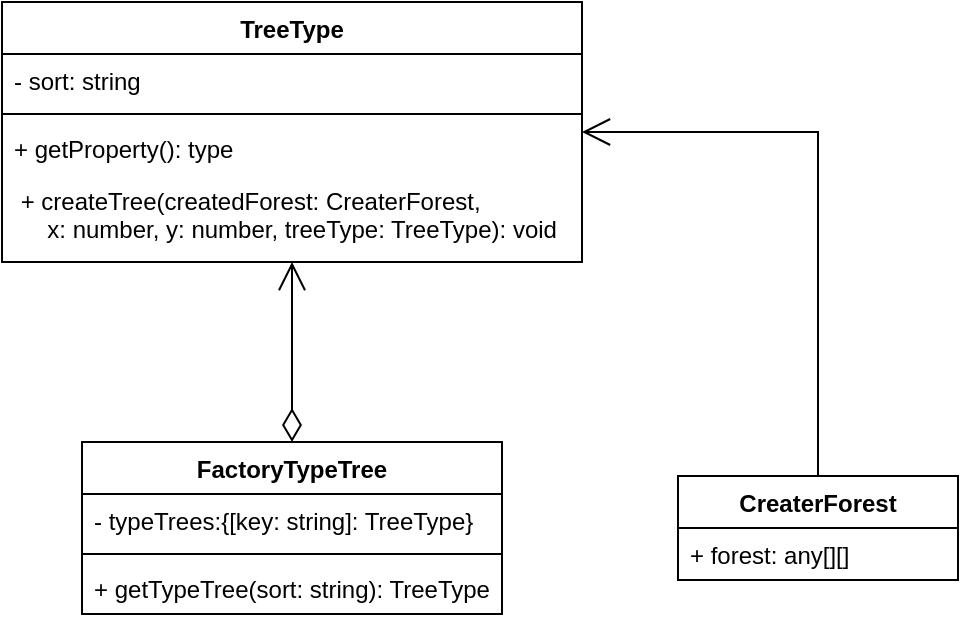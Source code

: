 <mxfile version="20.6.0" type="device"><diagram id="qWAjnsm1FL_qJ0qhbx2F" name="Сторінка-1"><mxGraphModel dx="1182" dy="675" grid="1" gridSize="10" guides="1" tooltips="1" connect="1" arrows="1" fold="1" page="1" pageScale="1" pageWidth="583" pageHeight="413" math="0" shadow="0"><root><mxCell id="0"/><mxCell id="1" parent="0"/><mxCell id="XIel1fYFiqZNyzMEJWXl-1" value="TreeType" style="swimlane;fontStyle=1;align=center;verticalAlign=top;childLayout=stackLayout;horizontal=1;startSize=26;horizontalStack=0;resizeParent=1;resizeParentMax=0;resizeLast=0;collapsible=1;marginBottom=0;" parent="1" vertex="1"><mxGeometry x="42" y="40" width="290" height="130" as="geometry"/></mxCell><mxCell id="XIel1fYFiqZNyzMEJWXl-2" value="- sort: string" style="text;strokeColor=none;fillColor=none;align=left;verticalAlign=top;spacingLeft=4;spacingRight=4;overflow=hidden;rotatable=0;points=[[0,0.5],[1,0.5]];portConstraint=eastwest;" parent="XIel1fYFiqZNyzMEJWXl-1" vertex="1"><mxGeometry y="26" width="290" height="26" as="geometry"/></mxCell><mxCell id="XIel1fYFiqZNyzMEJWXl-3" value="" style="line;strokeWidth=1;fillColor=none;align=left;verticalAlign=middle;spacingTop=-1;spacingLeft=3;spacingRight=3;rotatable=0;labelPosition=right;points=[];portConstraint=eastwest;strokeColor=inherit;" parent="XIel1fYFiqZNyzMEJWXl-1" vertex="1"><mxGeometry y="52" width="290" height="8" as="geometry"/></mxCell><mxCell id="XIel1fYFiqZNyzMEJWXl-4" value="+ getProperty(): type" style="text;strokeColor=none;fillColor=none;align=left;verticalAlign=top;spacingLeft=4;spacingRight=4;overflow=hidden;rotatable=0;points=[[0,0.5],[1,0.5]];portConstraint=eastwest;" parent="XIel1fYFiqZNyzMEJWXl-1" vertex="1"><mxGeometry y="60" width="290" height="26" as="geometry"/></mxCell><mxCell id="kCIEajbzVrNb8BUCYFAO-1" value=" + createTree(createdForest: CreaterForest, &#10;     x: number, y: number, treeType: TreeType): void" style="text;strokeColor=none;fillColor=none;align=left;verticalAlign=top;spacingLeft=4;spacingRight=4;overflow=hidden;rotatable=0;points=[[0,0.5],[1,0.5]];portConstraint=eastwest;" parent="XIel1fYFiqZNyzMEJWXl-1" vertex="1"><mxGeometry y="86" width="290" height="44" as="geometry"/></mxCell><mxCell id="kCIEajbzVrNb8BUCYFAO-2" value="FactoryTypeTree" style="swimlane;fontStyle=1;align=center;verticalAlign=top;childLayout=stackLayout;horizontal=1;startSize=26;horizontalStack=0;resizeParent=1;resizeParentMax=0;resizeLast=0;collapsible=1;marginBottom=0;" parent="1" vertex="1"><mxGeometry x="82" y="260" width="210" height="86" as="geometry"/></mxCell><mxCell id="kCIEajbzVrNb8BUCYFAO-3" value="- typeTrees:{[key: string]: TreeType}" style="text;strokeColor=none;fillColor=none;align=left;verticalAlign=top;spacingLeft=4;spacingRight=4;overflow=hidden;rotatable=0;points=[[0,0.5],[1,0.5]];portConstraint=eastwest;" parent="kCIEajbzVrNb8BUCYFAO-2" vertex="1"><mxGeometry y="26" width="210" height="26" as="geometry"/></mxCell><mxCell id="kCIEajbzVrNb8BUCYFAO-4" value="" style="line;strokeWidth=1;fillColor=none;align=left;verticalAlign=middle;spacingTop=-1;spacingLeft=3;spacingRight=3;rotatable=0;labelPosition=right;points=[];portConstraint=eastwest;strokeColor=inherit;" parent="kCIEajbzVrNb8BUCYFAO-2" vertex="1"><mxGeometry y="52" width="210" height="8" as="geometry"/></mxCell><mxCell id="kCIEajbzVrNb8BUCYFAO-5" value="+ getTypeTree(sort: string): TreeType" style="text;strokeColor=none;fillColor=none;align=left;verticalAlign=top;spacingLeft=4;spacingRight=4;overflow=hidden;rotatable=0;points=[[0,0.5],[1,0.5]];portConstraint=eastwest;" parent="kCIEajbzVrNb8BUCYFAO-2" vertex="1"><mxGeometry y="60" width="210" height="26" as="geometry"/></mxCell><mxCell id="kCIEajbzVrNb8BUCYFAO-11" value="CreaterForest" style="swimlane;fontStyle=1;childLayout=stackLayout;horizontal=1;startSize=26;fillColor=none;horizontalStack=0;resizeParent=1;resizeParentMax=0;resizeLast=0;collapsible=1;marginBottom=0;" parent="1" vertex="1"><mxGeometry x="380" y="277" width="140" height="52" as="geometry"/></mxCell><mxCell id="kCIEajbzVrNb8BUCYFAO-12" value="+ forest: any[][]" style="text;strokeColor=none;fillColor=none;align=left;verticalAlign=top;spacingLeft=4;spacingRight=4;overflow=hidden;rotatable=0;points=[[0,0.5],[1,0.5]];portConstraint=eastwest;" parent="kCIEajbzVrNb8BUCYFAO-11" vertex="1"><mxGeometry y="26" width="140" height="26" as="geometry"/></mxCell><mxCell id="dFdjQNEbeZD1mYUcqUqn-1" value="" style="endArrow=open;html=1;endSize=12;startArrow=diamondThin;startSize=14;startFill=0;edgeStyle=orthogonalEdgeStyle;align=left;verticalAlign=bottom;rounded=0;" edge="1" parent="1" source="kCIEajbzVrNb8BUCYFAO-2" target="XIel1fYFiqZNyzMEJWXl-1"><mxGeometry x="0.333" y="37" relative="1" as="geometry"><mxPoint x="180" y="270" as="sourcePoint"/><mxPoint x="340" y="270" as="targetPoint"/><mxPoint as="offset"/></mxGeometry></mxCell><mxCell id="dFdjQNEbeZD1mYUcqUqn-5" value="" style="endArrow=open;endFill=1;endSize=12;html=1;rounded=0;" edge="1" parent="1" source="kCIEajbzVrNb8BUCYFAO-11" target="XIel1fYFiqZNyzMEJWXl-1"><mxGeometry width="160" relative="1" as="geometry"><mxPoint x="60" y="50" as="sourcePoint"/><mxPoint x="220" y="50" as="targetPoint"/><Array as="points"><mxPoint x="450" y="105"/></Array></mxGeometry></mxCell></root></mxGraphModel></diagram></mxfile>
